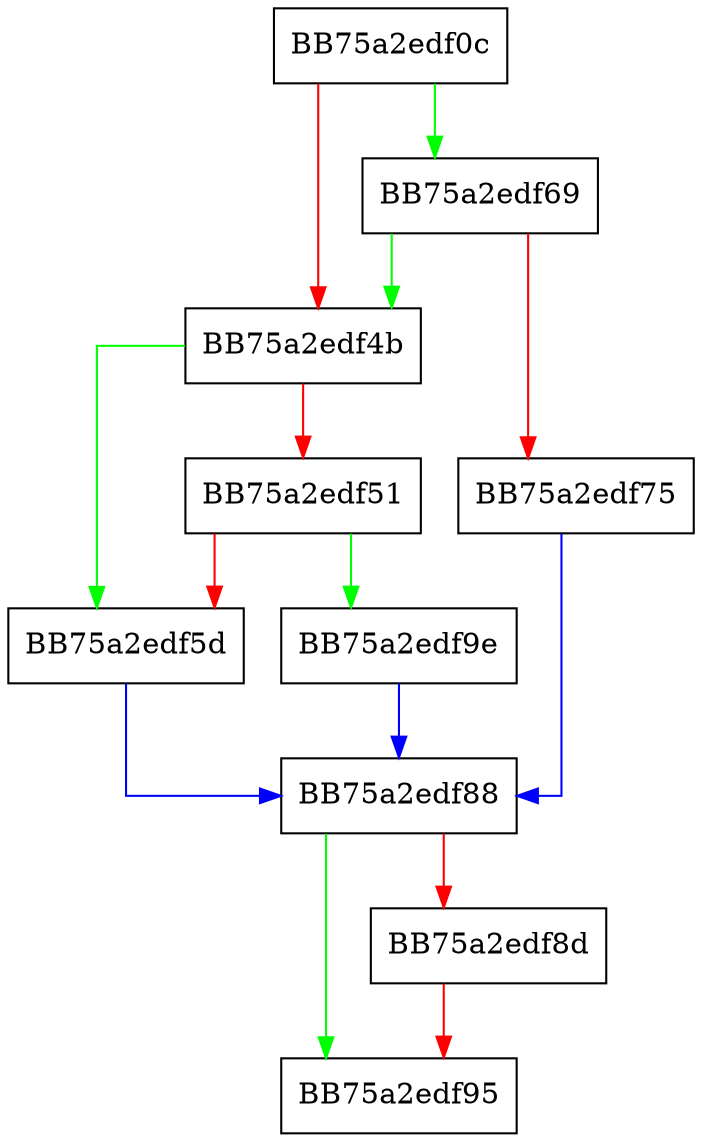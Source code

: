 digraph str {
  node [shape="box"];
  graph [splines=ortho];
  BB75a2edf0c -> BB75a2edf69 [color="green"];
  BB75a2edf0c -> BB75a2edf4b [color="red"];
  BB75a2edf4b -> BB75a2edf5d [color="green"];
  BB75a2edf4b -> BB75a2edf51 [color="red"];
  BB75a2edf51 -> BB75a2edf9e [color="green"];
  BB75a2edf51 -> BB75a2edf5d [color="red"];
  BB75a2edf5d -> BB75a2edf88 [color="blue"];
  BB75a2edf69 -> BB75a2edf4b [color="green"];
  BB75a2edf69 -> BB75a2edf75 [color="red"];
  BB75a2edf75 -> BB75a2edf88 [color="blue"];
  BB75a2edf88 -> BB75a2edf95 [color="green"];
  BB75a2edf88 -> BB75a2edf8d [color="red"];
  BB75a2edf8d -> BB75a2edf95 [color="red"];
  BB75a2edf9e -> BB75a2edf88 [color="blue"];
}